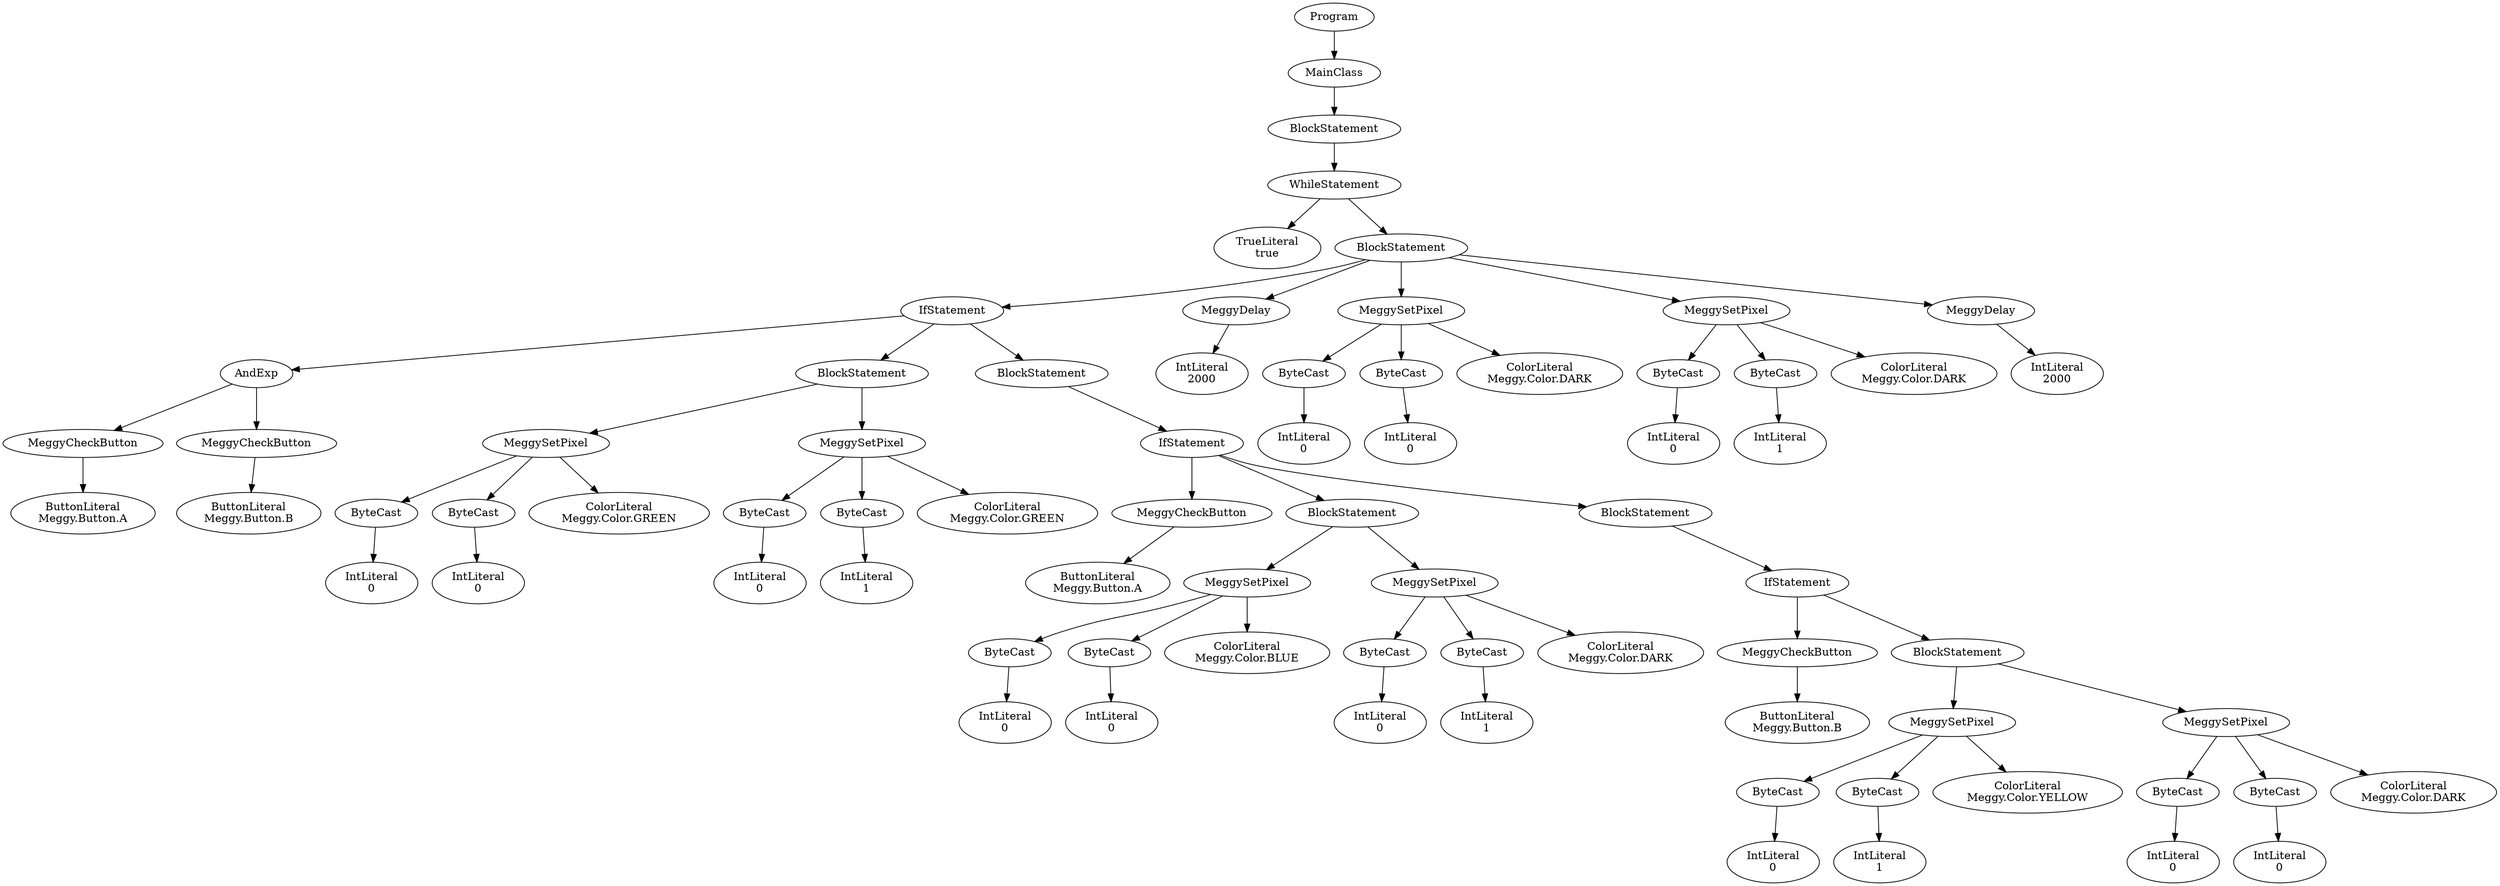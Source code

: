 digraph ASTGraph {
0 [ label="Program" ];
1 [ label="MainClass" ];
0 -> 1
2 [ label="BlockStatement" ];
1 -> 2
3 [ label="WhileStatement" ];
2 -> 3
4 [ label="TrueLiteral\ntrue" ];
3 -> 4
5 [ label="BlockStatement" ];
3 -> 5
6 [ label="IfStatement" ];
5 -> 6
7 [ label="AndExp" ];
6 -> 7
8 [ label="MeggyCheckButton" ];
7 -> 8
9 [ label="ButtonLiteral\nMeggy.Button.A" ];
8 -> 9
10 [ label="MeggyCheckButton" ];
7 -> 10
11 [ label="ButtonLiteral\nMeggy.Button.B" ];
10 -> 11
12 [ label="BlockStatement" ];
6 -> 12
13 [ label="MeggySetPixel" ];
12 -> 13
14 [ label="ByteCast" ];
13 -> 14
15 [ label="IntLiteral\n0" ];
14 -> 15
16 [ label="ByteCast" ];
13 -> 16
17 [ label="IntLiteral\n0" ];
16 -> 17
18 [ label="ColorLiteral\nMeggy.Color.GREEN" ];
13 -> 18
19 [ label="MeggySetPixel" ];
12 -> 19
20 [ label="ByteCast" ];
19 -> 20
21 [ label="IntLiteral\n0" ];
20 -> 21
22 [ label="ByteCast" ];
19 -> 22
23 [ label="IntLiteral\n1" ];
22 -> 23
24 [ label="ColorLiteral\nMeggy.Color.GREEN" ];
19 -> 24
25 [ label="BlockStatement" ];
6 -> 25
26 [ label="IfStatement" ];
25 -> 26
27 [ label="MeggyCheckButton" ];
26 -> 27
28 [ label="ButtonLiteral\nMeggy.Button.A" ];
27 -> 28
29 [ label="BlockStatement" ];
26 -> 29
30 [ label="MeggySetPixel" ];
29 -> 30
31 [ label="ByteCast" ];
30 -> 31
32 [ label="IntLiteral\n0" ];
31 -> 32
33 [ label="ByteCast" ];
30 -> 33
34 [ label="IntLiteral\n0" ];
33 -> 34
35 [ label="ColorLiteral\nMeggy.Color.BLUE" ];
30 -> 35
36 [ label="MeggySetPixel" ];
29 -> 36
37 [ label="ByteCast" ];
36 -> 37
38 [ label="IntLiteral\n0" ];
37 -> 38
39 [ label="ByteCast" ];
36 -> 39
40 [ label="IntLiteral\n1" ];
39 -> 40
41 [ label="ColorLiteral\nMeggy.Color.DARK" ];
36 -> 41
42 [ label="BlockStatement" ];
26 -> 42
43 [ label="IfStatement" ];
42 -> 43
44 [ label="MeggyCheckButton" ];
43 -> 44
45 [ label="ButtonLiteral\nMeggy.Button.B" ];
44 -> 45
46 [ label="BlockStatement" ];
43 -> 46
47 [ label="MeggySetPixel" ];
46 -> 47
48 [ label="ByteCast" ];
47 -> 48
49 [ label="IntLiteral\n0" ];
48 -> 49
50 [ label="ByteCast" ];
47 -> 50
51 [ label="IntLiteral\n1" ];
50 -> 51
52 [ label="ColorLiteral\nMeggy.Color.YELLOW" ];
47 -> 52
53 [ label="MeggySetPixel" ];
46 -> 53
54 [ label="ByteCast" ];
53 -> 54
55 [ label="IntLiteral\n0" ];
54 -> 55
56 [ label="ByteCast" ];
53 -> 56
57 [ label="IntLiteral\n0" ];
56 -> 57
58 [ label="ColorLiteral\nMeggy.Color.DARK" ];
53 -> 58
59 [ label="MeggyDelay" ];
5 -> 59
60 [ label="IntLiteral\n2000" ];
59 -> 60
61 [ label="MeggySetPixel" ];
5 -> 61
62 [ label="ByteCast" ];
61 -> 62
63 [ label="IntLiteral\n0" ];
62 -> 63
64 [ label="ByteCast" ];
61 -> 64
65 [ label="IntLiteral\n0" ];
64 -> 65
66 [ label="ColorLiteral\nMeggy.Color.DARK" ];
61 -> 66
67 [ label="MeggySetPixel" ];
5 -> 67
68 [ label="ByteCast" ];
67 -> 68
69 [ label="IntLiteral\n0" ];
68 -> 69
70 [ label="ByteCast" ];
67 -> 70
71 [ label="IntLiteral\n1" ];
70 -> 71
72 [ label="ColorLiteral\nMeggy.Color.DARK" ];
67 -> 72
73 [ label="MeggyDelay" ];
5 -> 73
74 [ label="IntLiteral\n2000" ];
73 -> 74
}
